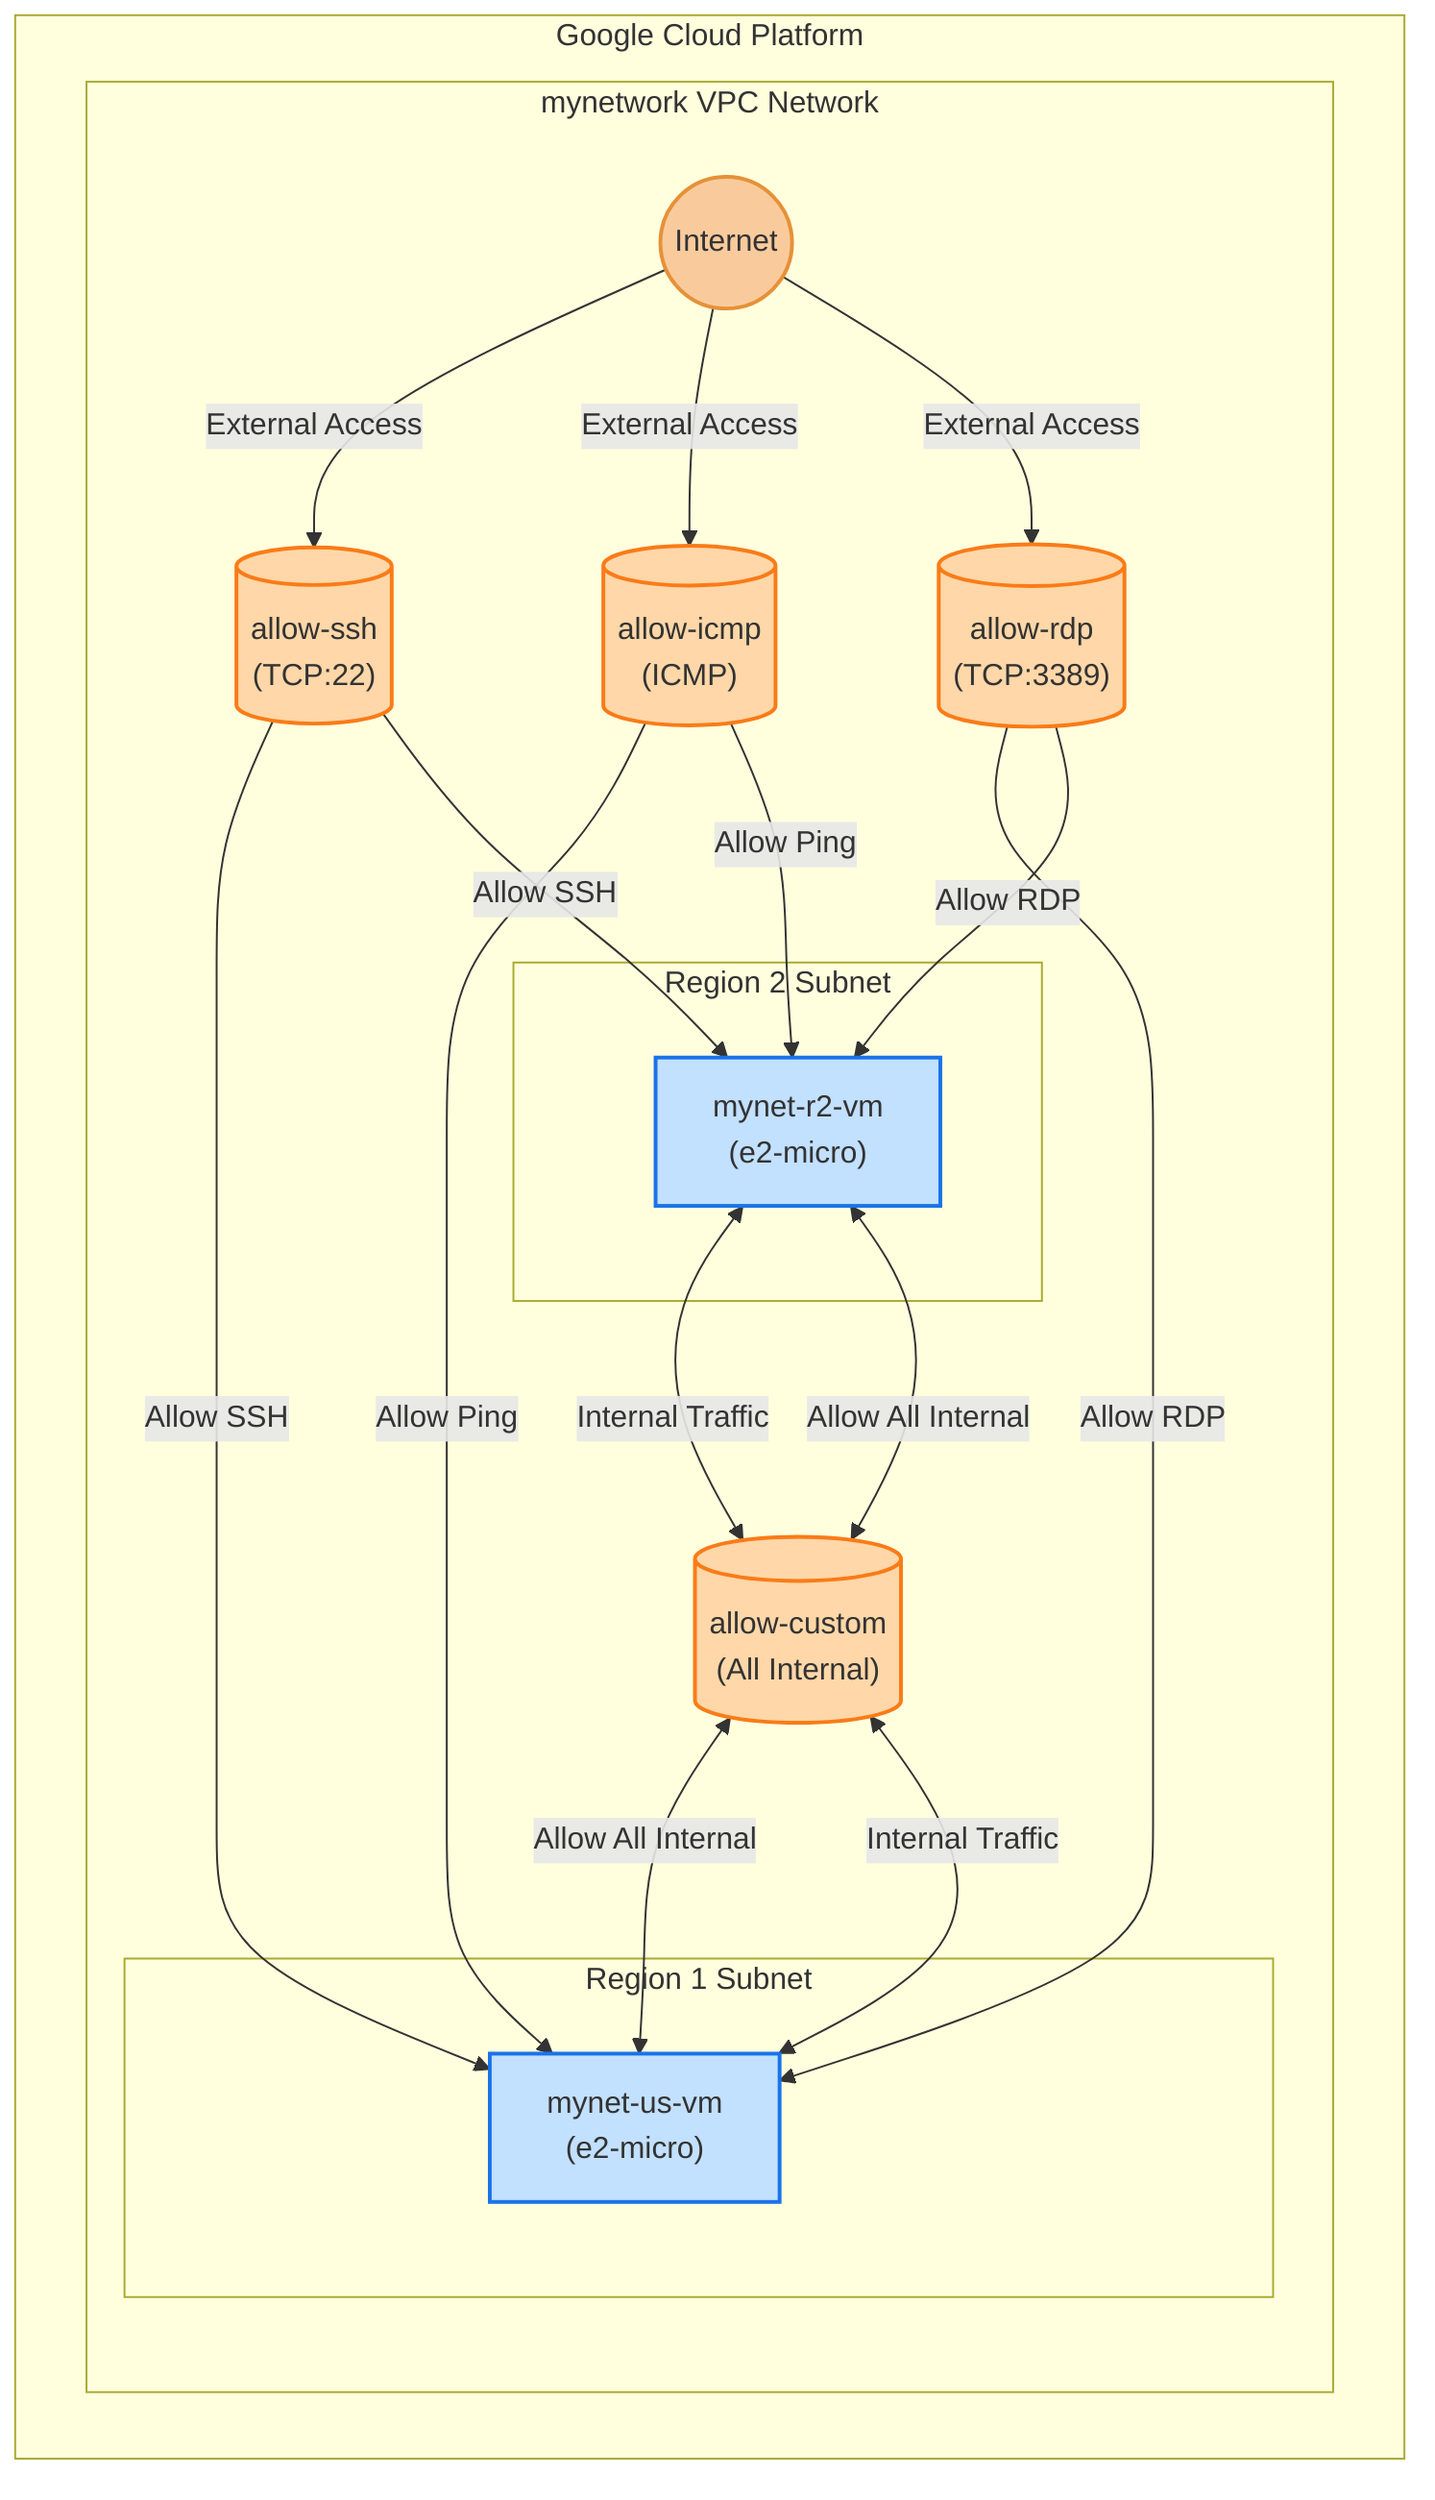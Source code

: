 graph TD
    subgraph "Google Cloud Platform"
        subgraph "mynetwork VPC Network" 
            subgraph "Region 1 Subnet"
                VM1["mynet-us-vm\n(e2-micro)"]
            end
            
            subgraph "Region 2 Subnet"
                VM2["mynet-r2-vm\n(e2-micro)"]
            end
            
            fw1[("allow-ssh\n(TCP:22)")]
            fw2[("allow-icmp\n(ICMP)")]
            fw3[("allow-rdp\n(TCP:3389)")]
            fw4[("allow-custom\n(All Internal)")]
            
            Internet((Internet))
        end
    end
    
    Internet -->|External Access| fw1
    Internet -->|External Access| fw2
    Internet -->|External Access| fw3
    
    fw1 -->|Allow SSH| VM1
    fw1 -->|Allow SSH| VM2
    fw2 -->|Allow Ping| VM1
    fw2 -->|Allow Ping| VM2
    fw3 -->|Allow RDP| VM1
    fw3 -->|Allow RDP| VM2
    
    VM1 <-->|Internal Traffic| fw4
    VM2 <-->|Internal Traffic| fw4
    fw4 <-->|Allow All Internal| VM1
    fw4 <-->|Allow All Internal| VM2
    
    style VM1 fill:#c2e0ff,stroke:#1a73e8,stroke-width:2px
    style VM2 fill:#c2e0ff,stroke:#1a73e8,stroke-width:2px
    style fw1 fill:#ffd7a8,stroke:#fa7b17,stroke-width:2px
    style fw2 fill:#ffd7a8,stroke:#fa7b17,stroke-width:2px
    style fw3 fill:#ffd7a8,stroke:#fa7b17,stroke-width:2px
    style fw4 fill:#ffd7a8,stroke:#fa7b17,stroke-width:2px
    style Internet fill:#f9cb9c,stroke:#e69138,stroke-width:2px